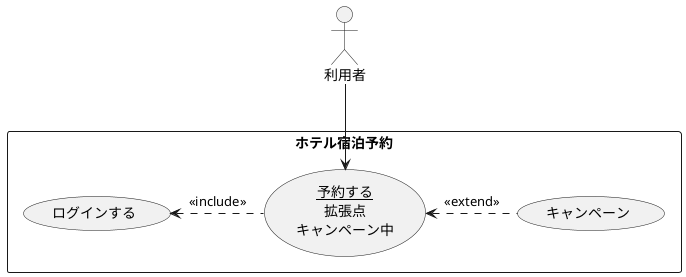 @startuml ユースケース図
' left to right direction
actor 利用者
rectangle ホテル宿泊予約{
usecase ログインする
usecase (<u>予約する</u>\n拡張点\nキャンペーン中) as input
input <. (キャンペーン):<<extend>>
利用者 -->input
}
ログインする<.input: << include >>
@enduml